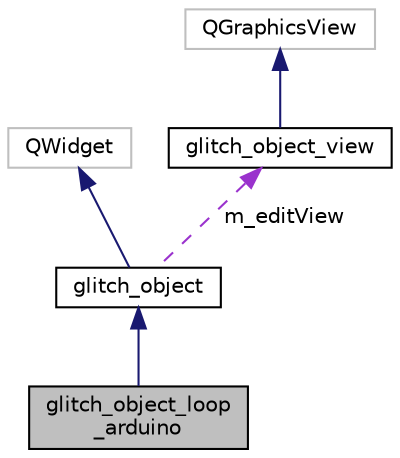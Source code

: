 digraph "glitch_object_loop_arduino"
{
  edge [fontname="Helvetica",fontsize="10",labelfontname="Helvetica",labelfontsize="10"];
  node [fontname="Helvetica",fontsize="10",shape=record];
  Node3 [label="glitch_object_loop\l_arduino",height=0.2,width=0.4,color="black", fillcolor="grey75", style="filled", fontcolor="black"];
  Node4 -> Node3 [dir="back",color="midnightblue",fontsize="10",style="solid",fontname="Helvetica"];
  Node4 [label="glitch_object",height=0.2,width=0.4,color="black", fillcolor="white", style="filled",URL="$classglitch__object.html"];
  Node5 -> Node4 [dir="back",color="midnightblue",fontsize="10",style="solid",fontname="Helvetica"];
  Node5 [label="QWidget",height=0.2,width=0.4,color="grey75", fillcolor="white", style="filled"];
  Node6 -> Node4 [dir="back",color="darkorchid3",fontsize="10",style="dashed",label=" m_editView" ,fontname="Helvetica"];
  Node6 [label="glitch_object_view",height=0.2,width=0.4,color="black", fillcolor="white", style="filled",URL="$classglitch__object__view.html"];
  Node7 -> Node6 [dir="back",color="midnightblue",fontsize="10",style="solid",fontname="Helvetica"];
  Node7 [label="QGraphicsView",height=0.2,width=0.4,color="grey75", fillcolor="white", style="filled"];
}
